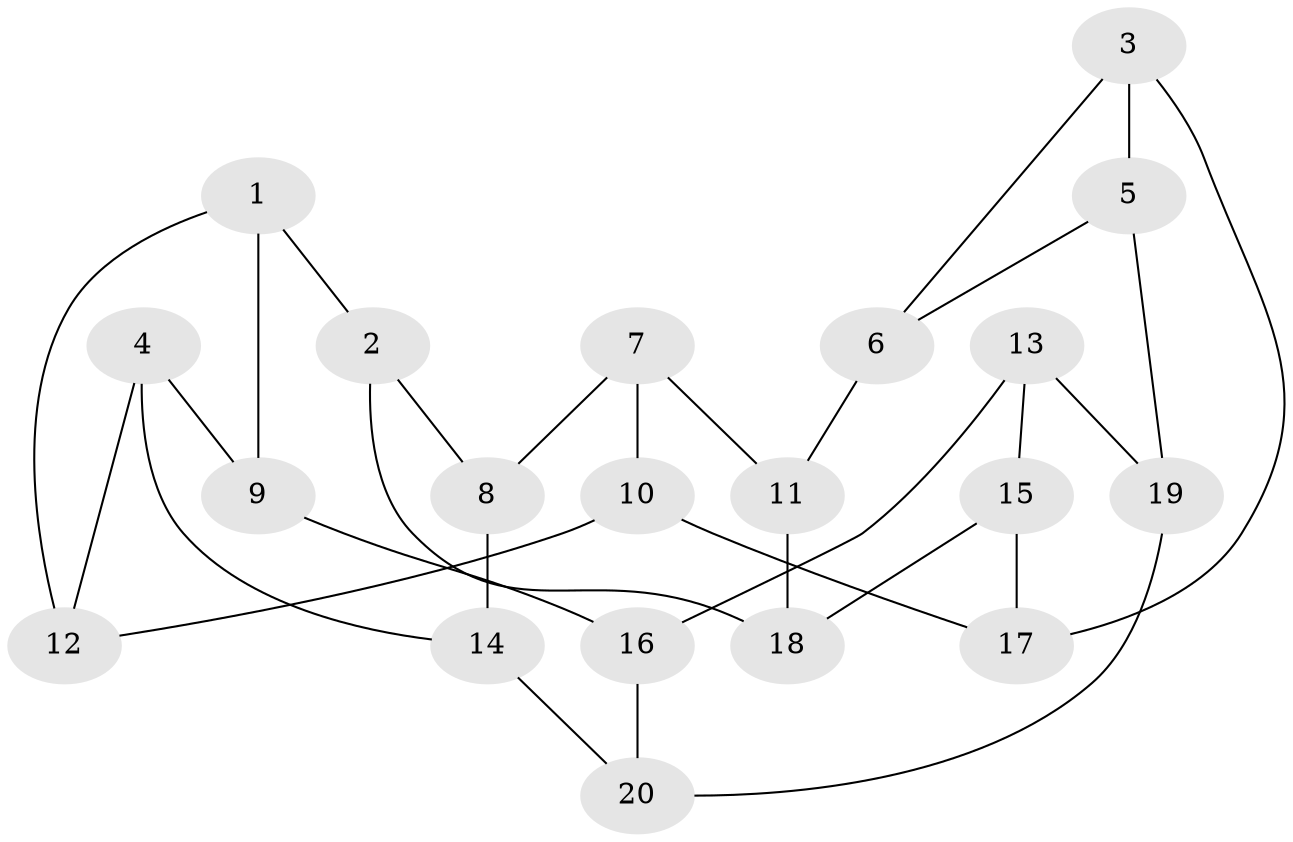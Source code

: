 // Generated by graph-tools (version 1.1) at 2025/46/02/15/25 05:46:28]
// undirected, 20 vertices, 30 edges
graph export_dot {
graph [start="1"]
  node [color=gray90,style=filled];
  1;
  2;
  3;
  4;
  5;
  6;
  7;
  8;
  9;
  10;
  11;
  12;
  13;
  14;
  15;
  16;
  17;
  18;
  19;
  20;
  1 -- 12;
  1 -- 9;
  1 -- 2;
  2 -- 18;
  2 -- 8;
  3 -- 6;
  3 -- 5;
  3 -- 17;
  4 -- 14;
  4 -- 9;
  4 -- 12;
  5 -- 19;
  5 -- 6;
  6 -- 11;
  7 -- 10;
  7 -- 11;
  7 -- 8;
  8 -- 14;
  9 -- 16;
  10 -- 12;
  10 -- 17;
  11 -- 18;
  13 -- 15;
  13 -- 16;
  13 -- 19;
  14 -- 20;
  15 -- 18;
  15 -- 17;
  16 -- 20;
  19 -- 20;
}
